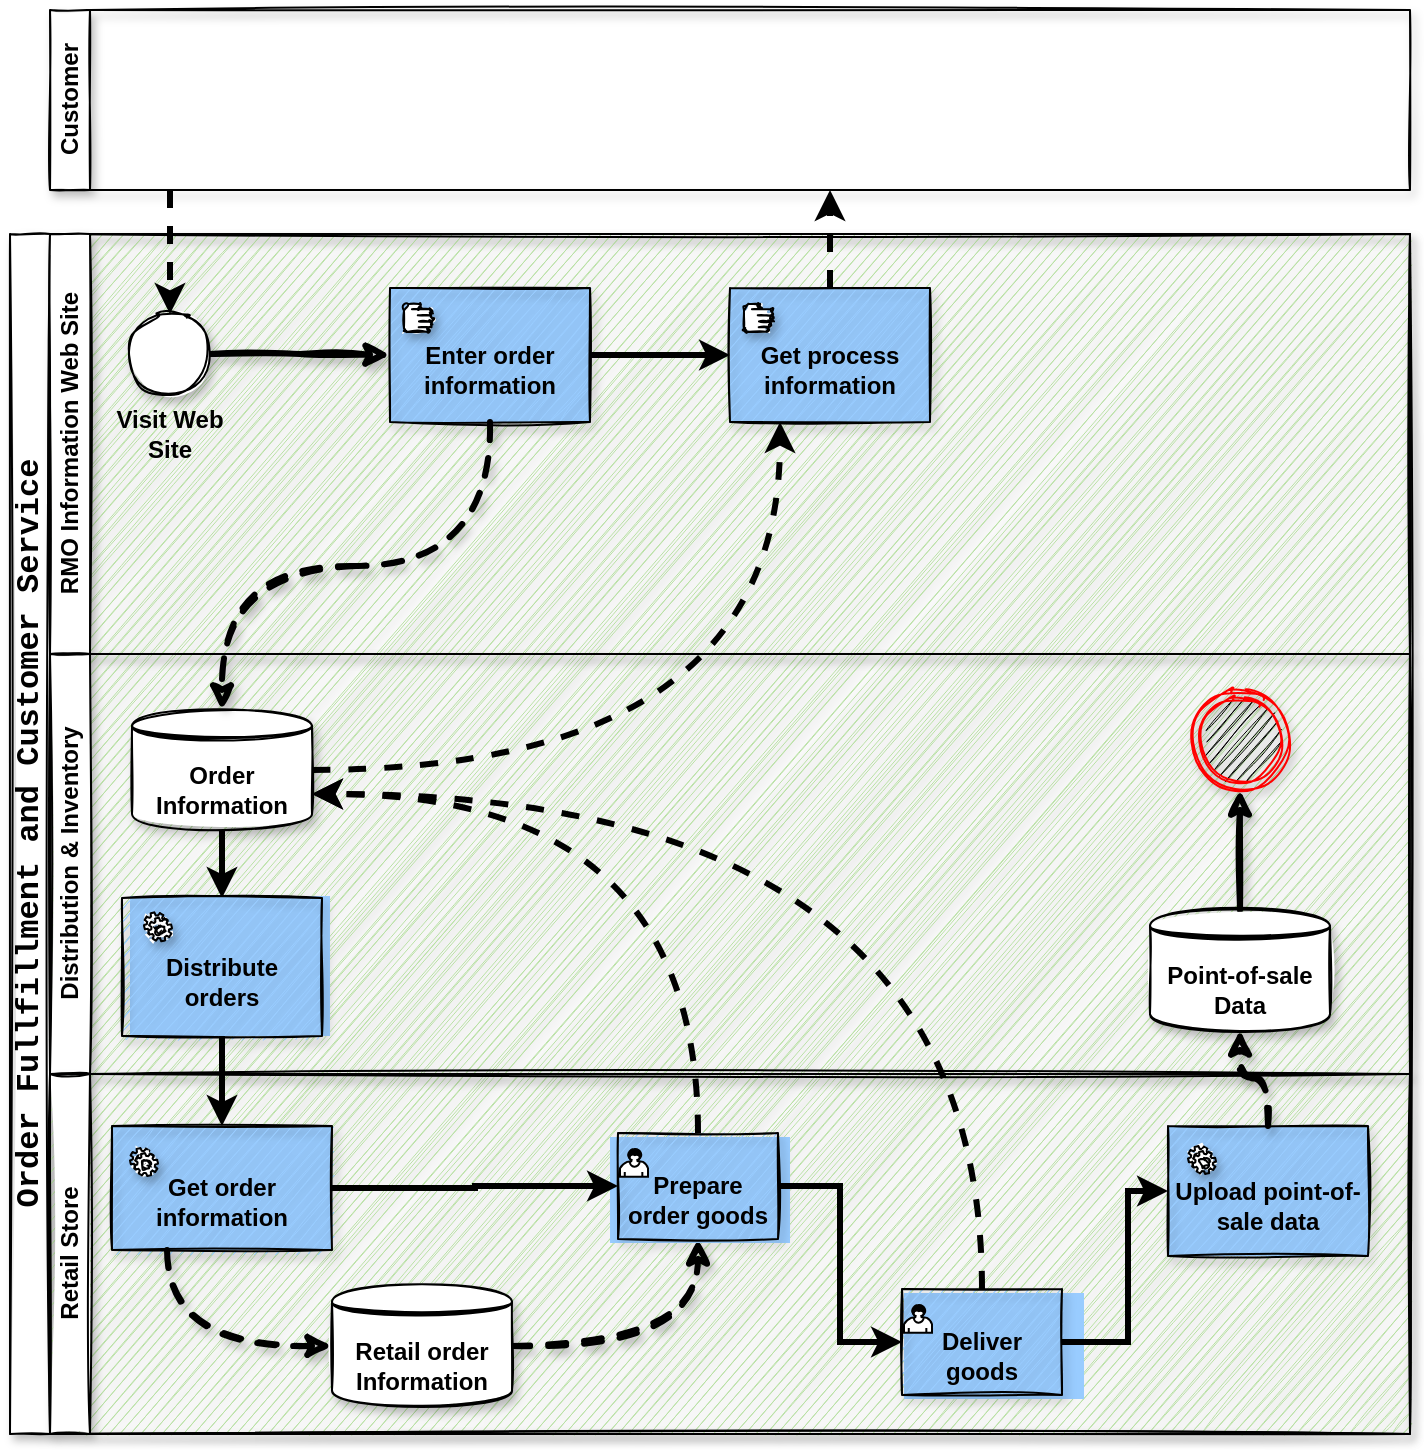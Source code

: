 <mxfile version="14.6.1" type="github">
  <diagram id="prtHgNgQTEPvFCAcTncT" name="Page-1">
    <mxGraphModel dx="990" dy="548" grid="1" gridSize="10" guides="1" tooltips="1" connect="1" arrows="1" fold="1" page="1" pageScale="1" pageWidth="827" pageHeight="1169" math="0" shadow="0">
      <root>
        <mxCell id="0" />
        <mxCell id="1" parent="0" />
        <mxCell id="dNxyNK7c78bLwvsdeMH5-19" value="&lt;div style=&quot;font-family: &amp;#34;consolas&amp;#34; , &amp;#34;courier new&amp;#34; , monospace ; font-weight: normal ; line-height: 27px&quot;&gt;&lt;span style=&quot;font-weight: bold&quot;&gt;&lt;font style=&quot;font-size: 16px&quot;&gt;Order&amp;nbsp;Fullfillment&amp;nbsp;and&amp;nbsp;Customer&amp;nbsp;Service&lt;/font&gt;&lt;/span&gt;&lt;/div&gt;" style="swimlane;html=1;childLayout=stackLayout;resizeParent=1;resizeParentMax=0;horizontal=0;startSize=20;horizontalStack=0;shadow=1;sketch=1;swimlaneFillColor=#B9E0A5;rounded=0;glass=0;" parent="1" vertex="1">
          <mxGeometry x="80" y="122" width="700" height="600" as="geometry">
            <mxRectangle x="120" y="120" width="40" height="370" as="alternateBounds" />
          </mxGeometry>
        </mxCell>
        <mxCell id="589XAvg-LLkNVb0MRYLu-1" value="RMO Information Web Site" style="swimlane;html=1;startSize=20;horizontal=0;shadow=1;sketch=1;" vertex="1" parent="dNxyNK7c78bLwvsdeMH5-19">
          <mxGeometry x="20" width="680" height="210" as="geometry">
            <mxRectangle x="20" width="670" height="20" as="alternateBounds" />
          </mxGeometry>
        </mxCell>
        <mxCell id="589XAvg-LLkNVb0MRYLu-2" style="edgeStyle=orthogonalEdgeStyle;sketch=1;orthogonalLoop=1;jettySize=auto;html=1;entryX=0;entryY=0.5;entryDx=0;entryDy=0;shadow=1;strokeWidth=3;rounded=0;" edge="1" parent="589XAvg-LLkNVb0MRYLu-1" source="589XAvg-LLkNVb0MRYLu-11" target="589XAvg-LLkNVb0MRYLu-5">
          <mxGeometry relative="1" as="geometry" />
        </mxCell>
        <mxCell id="589XAvg-LLkNVb0MRYLu-4" value="" style="group;fillColor=#99CCFF;" vertex="1" connectable="0" parent="589XAvg-LLkNVb0MRYLu-1">
          <mxGeometry x="170" y="27" width="100" height="67" as="geometry" />
        </mxCell>
        <mxCell id="589XAvg-LLkNVb0MRYLu-5" value="&lt;b&gt;&lt;br&gt;Enter order information&lt;/b&gt;" style="rounded=0;whiteSpace=wrap;html=1;shadow=1;glass=0;sketch=1;fillColor=#99CCFF;" vertex="1" parent="589XAvg-LLkNVb0MRYLu-4">
          <mxGeometry width="100" height="67" as="geometry" />
        </mxCell>
        <mxCell id="589XAvg-LLkNVb0MRYLu-6" value="" style="shape=mxgraph.bpmn.manual_task;html=1;outlineConnect=0;rounded=0;shadow=1;glass=0;sketch=1;" vertex="1" parent="589XAvg-LLkNVb0MRYLu-4">
          <mxGeometry x="7" y="8" width="14" height="14" as="geometry" />
        </mxCell>
        <mxCell id="589XAvg-LLkNVb0MRYLu-10" value="" style="group" vertex="1" connectable="0" parent="589XAvg-LLkNVb0MRYLu-1">
          <mxGeometry x="25" y="40" width="70" height="70" as="geometry" />
        </mxCell>
        <mxCell id="589XAvg-LLkNVb0MRYLu-11" value="" style="ellipse;whiteSpace=wrap;html=1;shadow=1;sketch=1;" vertex="1" parent="589XAvg-LLkNVb0MRYLu-10">
          <mxGeometry x="15" width="40" height="40" as="geometry" />
        </mxCell>
        <mxCell id="589XAvg-LLkNVb0MRYLu-12" value="&lt;b&gt;Visit Web Site&lt;/b&gt;" style="text;html=1;strokeColor=none;fillColor=none;align=center;verticalAlign=middle;whiteSpace=wrap;rounded=0;shadow=1;glass=0;" vertex="1" parent="589XAvg-LLkNVb0MRYLu-10">
          <mxGeometry y="50" width="70" height="20" as="geometry" />
        </mxCell>
        <mxCell id="589XAvg-LLkNVb0MRYLu-106" value="" style="group;fillColor=#99CCFF;" vertex="1" connectable="0" parent="589XAvg-LLkNVb0MRYLu-1">
          <mxGeometry x="340" y="27" width="100" height="67" as="geometry" />
        </mxCell>
        <mxCell id="589XAvg-LLkNVb0MRYLu-107" value="&lt;b&gt;&lt;br&gt;Get process information&lt;/b&gt;" style="rounded=0;whiteSpace=wrap;html=1;shadow=1;glass=0;sketch=1;fillColor=#99CCFF;" vertex="1" parent="589XAvg-LLkNVb0MRYLu-106">
          <mxGeometry width="100" height="67" as="geometry" />
        </mxCell>
        <mxCell id="589XAvg-LLkNVb0MRYLu-108" value="" style="shape=mxgraph.bpmn.manual_task;html=1;outlineConnect=0;rounded=0;shadow=1;glass=0;sketch=1;" vertex="1" parent="589XAvg-LLkNVb0MRYLu-106">
          <mxGeometry x="7" y="8" width="14" height="14" as="geometry" />
        </mxCell>
        <mxCell id="589XAvg-LLkNVb0MRYLu-109" style="edgeStyle=orthogonalEdgeStyle;rounded=0;orthogonalLoop=1;jettySize=auto;html=1;entryX=0;entryY=0.5;entryDx=0;entryDy=0;strokeWidth=3;" edge="1" parent="589XAvg-LLkNVb0MRYLu-1" source="589XAvg-LLkNVb0MRYLu-5" target="589XAvg-LLkNVb0MRYLu-107">
          <mxGeometry relative="1" as="geometry" />
        </mxCell>
        <mxCell id="dNxyNK7c78bLwvsdeMH5-20" value="Distribution &amp;amp; Inventory" style="swimlane;html=1;startSize=20;horizontal=0;shadow=1;sketch=1;" parent="dNxyNK7c78bLwvsdeMH5-19" vertex="1">
          <mxGeometry x="20" y="210" width="680" height="210" as="geometry">
            <mxRectangle x="20" width="670" height="20" as="alternateBounds" />
          </mxGeometry>
        </mxCell>
        <mxCell id="e2wK-yW2sYxYP3PSsNnn-109" style="edgeStyle=orthogonalEdgeStyle;sketch=1;orthogonalLoop=1;jettySize=auto;html=1;shadow=1;strokeWidth=3;rounded=0;" parent="dNxyNK7c78bLwvsdeMH5-20" source="e2wK-yW2sYxYP3PSsNnn-73" target="e2wK-yW2sYxYP3PSsNnn-108" edge="1">
          <mxGeometry relative="1" as="geometry" />
        </mxCell>
        <mxCell id="e2wK-yW2sYxYP3PSsNnn-73" value="&lt;b&gt;Point-of-sale Data&lt;/b&gt;" style="shape=datastore;whiteSpace=wrap;html=1;rounded=0;shadow=1;glass=0;sketch=1;" parent="dNxyNK7c78bLwvsdeMH5-20" vertex="1">
          <mxGeometry x="550" y="128" width="90" height="60" as="geometry" />
        </mxCell>
        <mxCell id="e2wK-yW2sYxYP3PSsNnn-108" value="" style="ellipse;html=1;shape=endState;fillColor=#000000;strokeColor=#ff0000;rounded=0;shadow=1;glass=0;sketch=1;" parent="dNxyNK7c78bLwvsdeMH5-20" vertex="1">
          <mxGeometry x="570.5" y="18" width="49" height="50" as="geometry" />
        </mxCell>
        <mxCell id="589XAvg-LLkNVb0MRYLu-91" style="edgeStyle=orthogonalEdgeStyle;rounded=0;orthogonalLoop=1;jettySize=auto;html=1;entryX=0.5;entryY=0;entryDx=0;entryDy=0;strokeWidth=3;" edge="1" parent="dNxyNK7c78bLwvsdeMH5-20" source="589XAvg-LLkNVb0MRYLu-3" target="589XAvg-LLkNVb0MRYLu-87">
          <mxGeometry relative="1" as="geometry" />
        </mxCell>
        <mxCell id="589XAvg-LLkNVb0MRYLu-3" value="&lt;b&gt;Order Information&lt;/b&gt;" style="shape=datastore;whiteSpace=wrap;html=1;rounded=0;shadow=1;glass=0;sketch=1;" vertex="1" parent="dNxyNK7c78bLwvsdeMH5-20">
          <mxGeometry x="41" y="28" width="90" height="60" as="geometry" />
        </mxCell>
        <mxCell id="589XAvg-LLkNVb0MRYLu-86" value="" style="group;fillColor=#99CCFF;" vertex="1" connectable="0" parent="dNxyNK7c78bLwvsdeMH5-20">
          <mxGeometry x="40" y="121" width="100" height="70" as="geometry" />
        </mxCell>
        <mxCell id="589XAvg-LLkNVb0MRYLu-90" value="" style="group" vertex="1" connectable="0" parent="589XAvg-LLkNVb0MRYLu-86">
          <mxGeometry width="100" height="70" as="geometry" />
        </mxCell>
        <mxCell id="589XAvg-LLkNVb0MRYLu-92" value="" style="group" vertex="1" connectable="0" parent="589XAvg-LLkNVb0MRYLu-90">
          <mxGeometry x="-4" y="1" width="100" height="69" as="geometry" />
        </mxCell>
        <mxCell id="589XAvg-LLkNVb0MRYLu-87" value="&lt;b&gt;&lt;br&gt;Distribute &lt;br&gt;orders&lt;/b&gt;" style="rounded=0;whiteSpace=wrap;html=1;shadow=1;glass=0;sketch=1;fillColor=#99CCFF;" vertex="1" parent="589XAvg-LLkNVb0MRYLu-92">
          <mxGeometry width="100" height="69" as="geometry" />
        </mxCell>
        <mxCell id="589XAvg-LLkNVb0MRYLu-89" value="" style="shape=mxgraph.bpmn.service_task;html=1;outlineConnect=0;rounded=0;shadow=1;glass=0;sketch=1;" vertex="1" parent="589XAvg-LLkNVb0MRYLu-92">
          <mxGeometry x="11" y="7.209" width="14" height="14.418" as="geometry" />
        </mxCell>
        <mxCell id="dNxyNK7c78bLwvsdeMH5-22" value="Retail Store" style="swimlane;html=1;startSize=20;horizontal=0;shadow=1;sketch=1;" parent="dNxyNK7c78bLwvsdeMH5-19" vertex="1">
          <mxGeometry x="20" y="420" width="680" height="180" as="geometry" />
        </mxCell>
        <mxCell id="e2wK-yW2sYxYP3PSsNnn-81" value="" style="group;fillColor=#99CCFF;" parent="dNxyNK7c78bLwvsdeMH5-22" vertex="1" connectable="0">
          <mxGeometry x="31" y="26" width="110" height="62" as="geometry" />
        </mxCell>
        <mxCell id="e2wK-yW2sYxYP3PSsNnn-78" value="&lt;b&gt;&lt;br&gt;Get order information&lt;/b&gt;" style="rounded=0;whiteSpace=wrap;html=1;shadow=1;glass=0;sketch=1;fillColor=#99CCFF;" parent="e2wK-yW2sYxYP3PSsNnn-81" vertex="1">
          <mxGeometry width="110" height="62" as="geometry" />
        </mxCell>
        <mxCell id="589XAvg-LLkNVb0MRYLu-94" value="" style="shape=mxgraph.bpmn.service_task;html=1;outlineConnect=0;rounded=0;shadow=1;glass=0;sketch=1;" vertex="1" parent="e2wK-yW2sYxYP3PSsNnn-81">
          <mxGeometry x="9" y="11" width="14" height="14" as="geometry" />
        </mxCell>
        <mxCell id="e2wK-yW2sYxYP3PSsNnn-86" style="edgeStyle=orthogonalEdgeStyle;curved=1;sketch=1;orthogonalLoop=1;jettySize=auto;html=1;entryX=0;entryY=0.5;entryDx=0;entryDy=0;shadow=1;dashed=1;strokeWidth=3;exitX=0.25;exitY=1;exitDx=0;exitDy=0;" parent="dNxyNK7c78bLwvsdeMH5-22" source="e2wK-yW2sYxYP3PSsNnn-78" target="589XAvg-LLkNVb0MRYLu-95" edge="1">
          <mxGeometry relative="1" as="geometry">
            <mxPoint x="197.42" y="120.85" as="targetPoint" />
          </mxGeometry>
        </mxCell>
        <mxCell id="e2wK-yW2sYxYP3PSsNnn-89" style="edgeStyle=orthogonalEdgeStyle;curved=1;sketch=1;orthogonalLoop=1;jettySize=auto;html=1;entryX=0.5;entryY=1;entryDx=0;entryDy=0;shadow=1;dashed=1;strokeWidth=3;exitX=1;exitY=0.5;exitDx=0;exitDy=0;" parent="dNxyNK7c78bLwvsdeMH5-22" source="589XAvg-LLkNVb0MRYLu-95" target="e2wK-yW2sYxYP3PSsNnn-87" edge="1">
          <mxGeometry relative="1" as="geometry">
            <mxPoint x="237.5" y="113" as="sourcePoint" />
          </mxGeometry>
        </mxCell>
        <mxCell id="e2wK-yW2sYxYP3PSsNnn-96" value="" style="group;fillColor=#99CCFF;" parent="dNxyNK7c78bLwvsdeMH5-22" vertex="1" connectable="0">
          <mxGeometry x="280" y="31.5" width="90" height="53" as="geometry" />
        </mxCell>
        <mxCell id="589XAvg-LLkNVb0MRYLu-99" value="" style="group" vertex="1" connectable="0" parent="e2wK-yW2sYxYP3PSsNnn-96">
          <mxGeometry width="90" height="53" as="geometry" />
        </mxCell>
        <mxCell id="e2wK-yW2sYxYP3PSsNnn-87" value="&lt;b&gt;&lt;br&gt;Prepare order goods&lt;br&gt;&lt;/b&gt;" style="rounded=0;whiteSpace=wrap;html=1;shadow=1;glass=0;sketch=1;fillColor=#99CCFF;" parent="589XAvg-LLkNVb0MRYLu-99" vertex="1">
          <mxGeometry x="4" y="-2" width="80" height="53" as="geometry" />
        </mxCell>
        <mxCell id="589XAvg-LLkNVb0MRYLu-96" value="" style="shape=mxgraph.bpmn.user_task;html=1;outlineConnect=0;" vertex="1" parent="589XAvg-LLkNVb0MRYLu-99">
          <mxGeometry x="5" y="5.89" width="14" height="14" as="geometry" />
        </mxCell>
        <mxCell id="e2wK-yW2sYxYP3PSsNnn-97" value="" style="group;" parent="dNxyNK7c78bLwvsdeMH5-22" vertex="1" connectable="0">
          <mxGeometry x="559" y="33" width="100" height="65" as="geometry" />
        </mxCell>
        <mxCell id="e2wK-yW2sYxYP3PSsNnn-100" value="" style="group;fillColor=#99CCFF;" parent="e2wK-yW2sYxYP3PSsNnn-97" vertex="1" connectable="0">
          <mxGeometry y="-7" width="100" height="65" as="geometry" />
        </mxCell>
        <mxCell id="589XAvg-LLkNVb0MRYLu-98" value="" style="group" vertex="1" connectable="0" parent="e2wK-yW2sYxYP3PSsNnn-100">
          <mxGeometry width="100" height="65" as="geometry" />
        </mxCell>
        <mxCell id="e2wK-yW2sYxYP3PSsNnn-98" value="&lt;b&gt;&lt;br&gt;Upload point-of-sale data&lt;/b&gt;" style="rounded=0;whiteSpace=wrap;html=1;shadow=1;glass=0;sketch=1;fillColor=#99CCFF;" parent="589XAvg-LLkNVb0MRYLu-98" vertex="1">
          <mxGeometry width="100" height="65" as="geometry" />
        </mxCell>
        <mxCell id="589XAvg-LLkNVb0MRYLu-97" value="" style="shape=mxgraph.bpmn.service_task;html=1;outlineConnect=0;rounded=0;shadow=1;glass=0;sketch=1;" vertex="1" parent="589XAvg-LLkNVb0MRYLu-98">
          <mxGeometry x="10" y="10.0" width="14" height="14" as="geometry" />
        </mxCell>
        <mxCell id="589XAvg-LLkNVb0MRYLu-95" value="&lt;b&gt;Retail order Information&lt;/b&gt;" style="shape=datastore;whiteSpace=wrap;html=1;rounded=0;shadow=1;glass=0;sketch=1;" vertex="1" parent="dNxyNK7c78bLwvsdeMH5-22">
          <mxGeometry x="141" y="106" width="90" height="60" as="geometry" />
        </mxCell>
        <mxCell id="589XAvg-LLkNVb0MRYLu-101" style="edgeStyle=orthogonalEdgeStyle;rounded=0;orthogonalLoop=1;jettySize=auto;html=1;entryX=0;entryY=0.5;entryDx=0;entryDy=0;strokeWidth=3;" edge="1" parent="dNxyNK7c78bLwvsdeMH5-22" source="e2wK-yW2sYxYP3PSsNnn-78" target="e2wK-yW2sYxYP3PSsNnn-87">
          <mxGeometry relative="1" as="geometry">
            <mxPoint x="180" y="55.5" as="targetPoint" />
          </mxGeometry>
        </mxCell>
        <mxCell id="589XAvg-LLkNVb0MRYLu-111" value="" style="group;fillColor=#99CCFF;" vertex="1" connectable="0" parent="dNxyNK7c78bLwvsdeMH5-22">
          <mxGeometry x="427" y="109.5" width="90" height="53" as="geometry" />
        </mxCell>
        <mxCell id="589XAvg-LLkNVb0MRYLu-112" value="" style="group" vertex="1" connectable="0" parent="589XAvg-LLkNVb0MRYLu-111">
          <mxGeometry x="-5" width="90" height="53" as="geometry" />
        </mxCell>
        <mxCell id="589XAvg-LLkNVb0MRYLu-113" value="&lt;b&gt;&lt;br&gt;Deliver goods&lt;br&gt;&lt;/b&gt;" style="rounded=0;whiteSpace=wrap;html=1;shadow=1;glass=0;sketch=1;fillColor=#99CCFF;" vertex="1" parent="589XAvg-LLkNVb0MRYLu-112">
          <mxGeometry x="4" y="-2" width="80" height="53" as="geometry" />
        </mxCell>
        <mxCell id="589XAvg-LLkNVb0MRYLu-114" value="" style="shape=mxgraph.bpmn.user_task;html=1;outlineConnect=0;" vertex="1" parent="589XAvg-LLkNVb0MRYLu-112">
          <mxGeometry x="5" y="5.89" width="14" height="14" as="geometry" />
        </mxCell>
        <mxCell id="589XAvg-LLkNVb0MRYLu-115" style="edgeStyle=orthogonalEdgeStyle;rounded=0;orthogonalLoop=1;jettySize=auto;html=1;entryX=0;entryY=0.5;entryDx=0;entryDy=0;strokeWidth=3;" edge="1" parent="dNxyNK7c78bLwvsdeMH5-22" source="e2wK-yW2sYxYP3PSsNnn-87" target="589XAvg-LLkNVb0MRYLu-113">
          <mxGeometry relative="1" as="geometry" />
        </mxCell>
        <mxCell id="589XAvg-LLkNVb0MRYLu-116" style="edgeStyle=orthogonalEdgeStyle;rounded=0;orthogonalLoop=1;jettySize=auto;html=1;entryX=0;entryY=0.5;entryDx=0;entryDy=0;strokeWidth=3;" edge="1" parent="dNxyNK7c78bLwvsdeMH5-22" source="589XAvg-LLkNVb0MRYLu-113" target="e2wK-yW2sYxYP3PSsNnn-98">
          <mxGeometry relative="1" as="geometry">
            <Array as="points">
              <mxPoint x="539" y="134" />
              <mxPoint x="539" y="59" />
            </Array>
          </mxGeometry>
        </mxCell>
        <mxCell id="e2wK-yW2sYxYP3PSsNnn-103" style="edgeStyle=orthogonalEdgeStyle;curved=1;sketch=1;orthogonalLoop=1;jettySize=auto;html=1;entryX=0.5;entryY=1;entryDx=0;entryDy=0;shadow=1;dashed=1;strokeWidth=3;" parent="dNxyNK7c78bLwvsdeMH5-19" source="e2wK-yW2sYxYP3PSsNnn-98" target="e2wK-yW2sYxYP3PSsNnn-73" edge="1">
          <mxGeometry relative="1" as="geometry" />
        </mxCell>
        <mxCell id="589XAvg-LLkNVb0MRYLu-7" style="edgeStyle=orthogonalEdgeStyle;sketch=1;orthogonalLoop=1;jettySize=auto;html=1;shadow=1;strokeWidth=3;curved=1;dashed=1;exitX=0.5;exitY=1;exitDx=0;exitDy=0;" edge="1" parent="dNxyNK7c78bLwvsdeMH5-19" source="589XAvg-LLkNVb0MRYLu-5" target="589XAvg-LLkNVb0MRYLu-3">
          <mxGeometry relative="1" as="geometry" />
        </mxCell>
        <mxCell id="589XAvg-LLkNVb0MRYLu-93" style="edgeStyle=orthogonalEdgeStyle;rounded=0;orthogonalLoop=1;jettySize=auto;html=1;entryX=0.5;entryY=0;entryDx=0;entryDy=0;strokeWidth=3;" edge="1" parent="dNxyNK7c78bLwvsdeMH5-19" source="589XAvg-LLkNVb0MRYLu-87" target="e2wK-yW2sYxYP3PSsNnn-78">
          <mxGeometry relative="1" as="geometry" />
        </mxCell>
        <mxCell id="589XAvg-LLkNVb0MRYLu-118" style="edgeStyle=orthogonalEdgeStyle;orthogonalLoop=1;jettySize=auto;html=1;entryX=0.25;entryY=1;entryDx=0;entryDy=0;dashed=1;strokeWidth=3;curved=1;" edge="1" parent="dNxyNK7c78bLwvsdeMH5-19" source="589XAvg-LLkNVb0MRYLu-3" target="589XAvg-LLkNVb0MRYLu-107">
          <mxGeometry relative="1" as="geometry" />
        </mxCell>
        <mxCell id="589XAvg-LLkNVb0MRYLu-119" style="edgeStyle=orthogonalEdgeStyle;curved=1;orthogonalLoop=1;jettySize=auto;html=1;entryX=1;entryY=0.7;entryDx=0;entryDy=0;dashed=1;strokeWidth=3;exitX=0.5;exitY=0;exitDx=0;exitDy=0;" edge="1" parent="dNxyNK7c78bLwvsdeMH5-19" source="e2wK-yW2sYxYP3PSsNnn-87" target="589XAvg-LLkNVb0MRYLu-3">
          <mxGeometry relative="1" as="geometry" />
        </mxCell>
        <mxCell id="589XAvg-LLkNVb0MRYLu-120" style="edgeStyle=orthogonalEdgeStyle;curved=1;orthogonalLoop=1;jettySize=auto;html=1;entryX=1;entryY=0.7;entryDx=0;entryDy=0;dashed=1;strokeWidth=3;exitX=0.5;exitY=0;exitDx=0;exitDy=0;" edge="1" parent="dNxyNK7c78bLwvsdeMH5-19" source="589XAvg-LLkNVb0MRYLu-113" target="589XAvg-LLkNVb0MRYLu-3">
          <mxGeometry relative="1" as="geometry" />
        </mxCell>
        <mxCell id="589XAvg-LLkNVb0MRYLu-14" style="edgeStyle=orthogonalEdgeStyle;rounded=0;orthogonalLoop=1;jettySize=auto;html=1;entryX=0.5;entryY=0;entryDx=0;entryDy=0;strokeWidth=3;dashed=1;" edge="1" parent="1" source="e2wK-yW2sYxYP3PSsNnn-27" target="589XAvg-LLkNVb0MRYLu-11">
          <mxGeometry relative="1" as="geometry">
            <Array as="points">
              <mxPoint x="160" y="110" />
              <mxPoint x="160" y="110" />
            </Array>
          </mxGeometry>
        </mxCell>
        <mxCell id="e2wK-yW2sYxYP3PSsNnn-27" value="Customer" style="swimlane;html=1;startSize=20;horizontal=0;shadow=1;sketch=1;" parent="1" vertex="1">
          <mxGeometry x="100" y="10" width="680" height="90" as="geometry" />
        </mxCell>
        <mxCell id="589XAvg-LLkNVb0MRYLu-117" style="edgeStyle=orthogonalEdgeStyle;rounded=0;orthogonalLoop=1;jettySize=auto;html=1;strokeWidth=3;dashed=1;" edge="1" parent="1" source="589XAvg-LLkNVb0MRYLu-107">
          <mxGeometry relative="1" as="geometry">
            <mxPoint x="490" y="100" as="targetPoint" />
          </mxGeometry>
        </mxCell>
      </root>
    </mxGraphModel>
  </diagram>
</mxfile>
